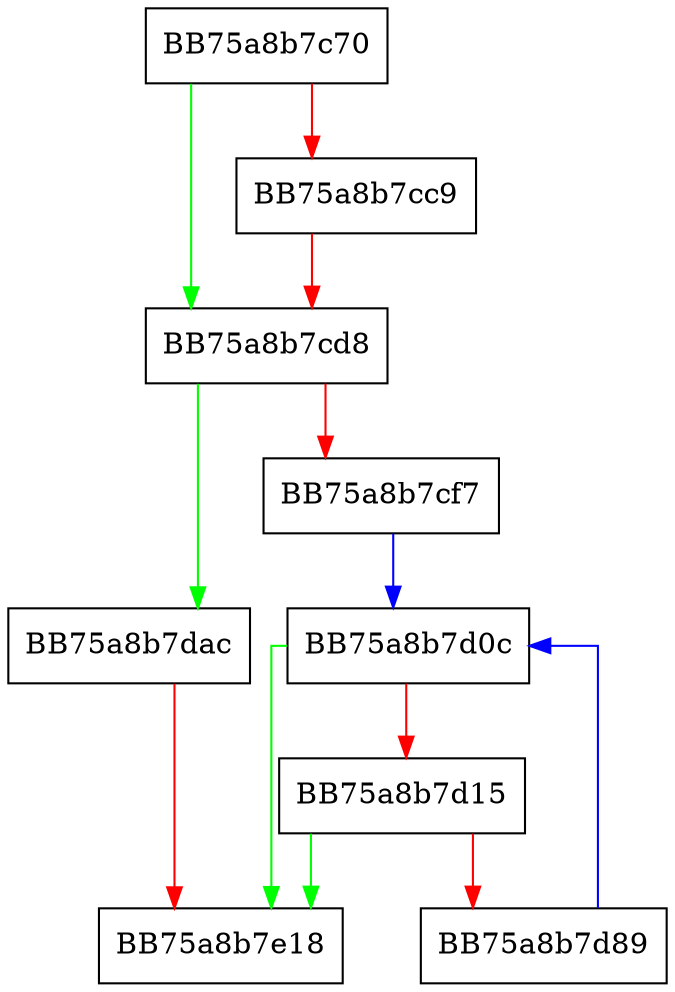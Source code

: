 digraph _load_plugins {
  node [shape="box"];
  graph [splines=ortho];
  BB75a8b7c70 -> BB75a8b7cd8 [color="green"];
  BB75a8b7c70 -> BB75a8b7cc9 [color="red"];
  BB75a8b7cc9 -> BB75a8b7cd8 [color="red"];
  BB75a8b7cd8 -> BB75a8b7dac [color="green"];
  BB75a8b7cd8 -> BB75a8b7cf7 [color="red"];
  BB75a8b7cf7 -> BB75a8b7d0c [color="blue"];
  BB75a8b7d0c -> BB75a8b7e18 [color="green"];
  BB75a8b7d0c -> BB75a8b7d15 [color="red"];
  BB75a8b7d15 -> BB75a8b7e18 [color="green"];
  BB75a8b7d15 -> BB75a8b7d89 [color="red"];
  BB75a8b7d89 -> BB75a8b7d0c [color="blue"];
  BB75a8b7dac -> BB75a8b7e18 [color="red"];
}